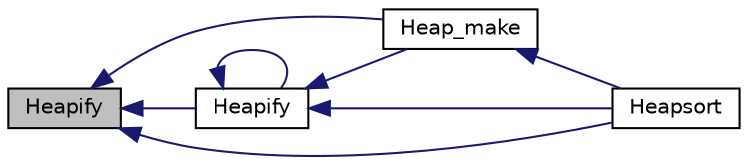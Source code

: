 digraph G
{
  edge [fontname="Helvetica",fontsize="10",labelfontname="Helvetica",labelfontsize="10"];
  node [fontname="Helvetica",fontsize="10",shape=record];
  rankdir="LR";
  Node1 [label="Heapify",height=0.2,width=0.4,color="black", fillcolor="grey75", style="filled" fontcolor="black"];
  Node1 -> Node2 [dir="back",color="midnightblue",fontsize="10",style="solid",fontname="Helvetica"];
  Node2 [label="Heapify",height=0.2,width=0.4,color="black", fillcolor="white", style="filled",URL="$sortowanie_8cpp.html#ab3dc82e133dd7bebb85d0bd97238b48c",tooltip="Funkcja pomocnicza sortowania Heapsort."];
  Node2 -> Node2 [dir="back",color="midnightblue",fontsize="10",style="solid",fontname="Helvetica"];
  Node2 -> Node3 [dir="back",color="midnightblue",fontsize="10",style="solid",fontname="Helvetica"];
  Node3 [label="Heap_make",height=0.2,width=0.4,color="black", fillcolor="white", style="filled",URL="$sortowanie_8cpp.html#a6cc78fc3759cac309915db1ed9265848",tooltip="Funkcja pomocnicza sortowania Heapsort."];
  Node3 -> Node4 [dir="back",color="midnightblue",fontsize="10",style="solid",fontname="Helvetica"];
  Node4 [label="Heapsort",height=0.2,width=0.4,color="black", fillcolor="white", style="filled",URL="$sortowanie_8cpp.html#a9e76e330fa400797af9ff15001907ff4",tooltip="Funkcja sortowania - Heapsort."];
  Node2 -> Node4 [dir="back",color="midnightblue",fontsize="10",style="solid",fontname="Helvetica"];
  Node1 -> Node3 [dir="back",color="midnightblue",fontsize="10",style="solid",fontname="Helvetica"];
  Node1 -> Node4 [dir="back",color="midnightblue",fontsize="10",style="solid",fontname="Helvetica"];
}
